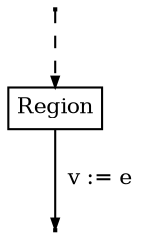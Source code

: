 digraph {
	ranksep=0.5
	nodesep=0.12
	node[fontsize=10.5,shape=box,height=0.02,width=0.02,margin="0.05,0.05"]
	edge[fontsize=10.5,arrowsize=0.5]


	start1 [label=""]
	3 [label="Region"]
	4 [label=""]

	start1->3[label=""style="dashed"]
	3->4[label="  v := e"]
}